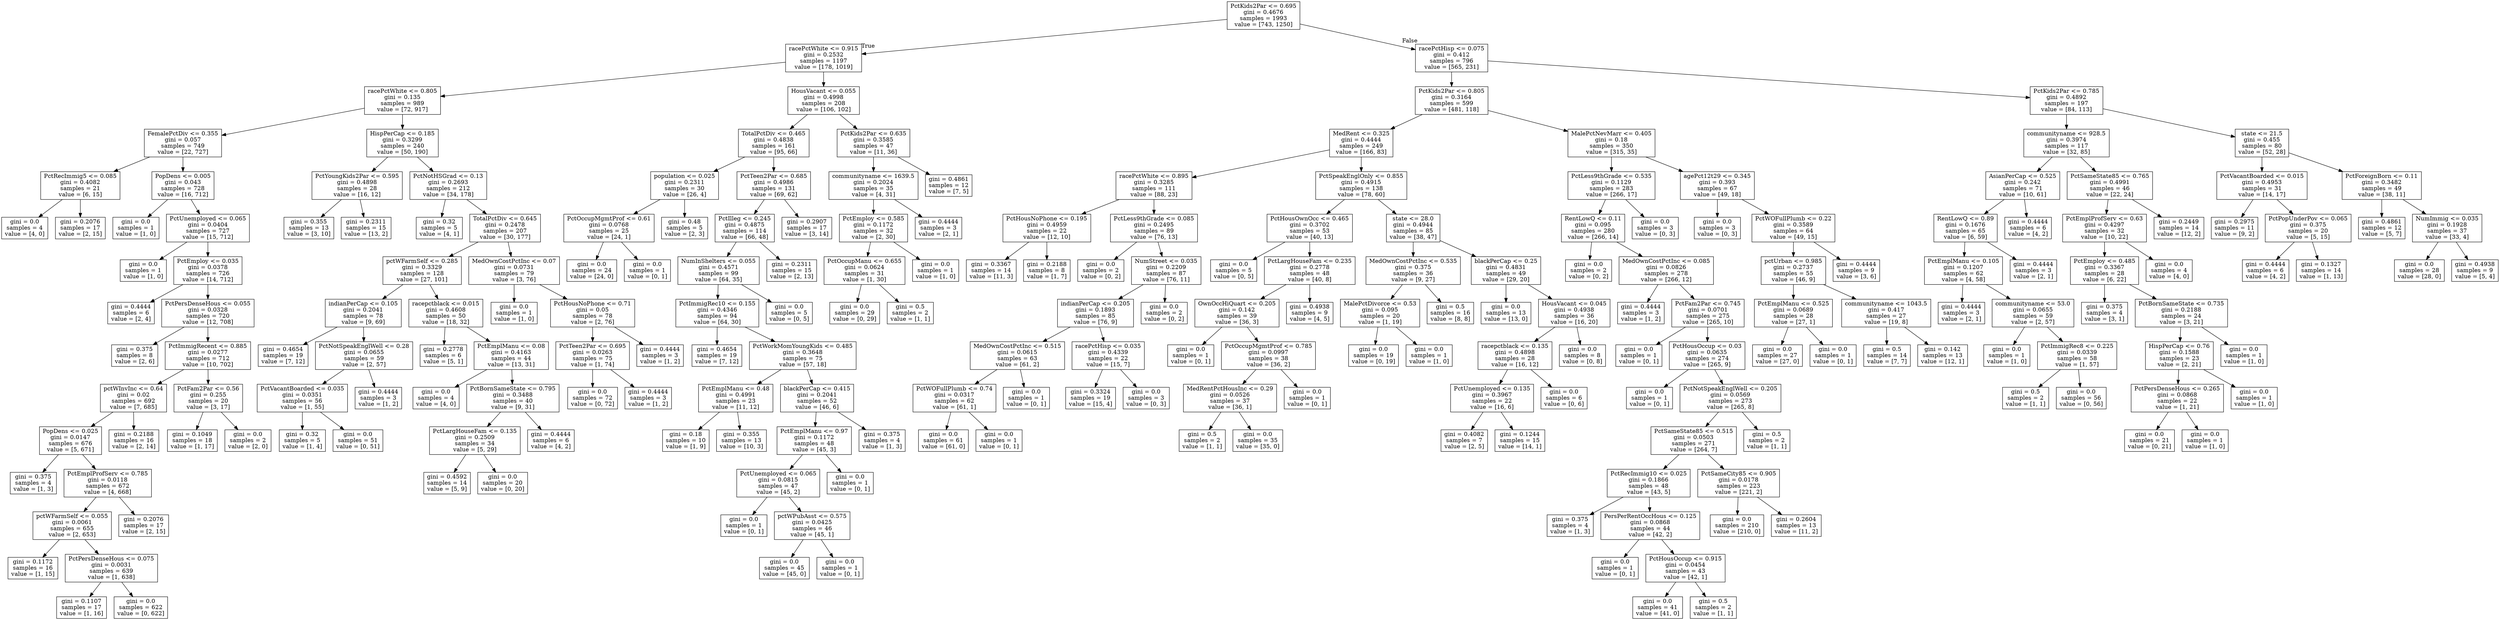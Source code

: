 digraph Tree {
node [shape=box] ;
0 [label="PctKids2Par <= 0.695\ngini = 0.4676\nsamples = 1993\nvalue = [743, 1250]"] ;
1 [label="racePctWhite <= 0.915\ngini = 0.2532\nsamples = 1197\nvalue = [178, 1019]"] ;
0 -> 1 [labeldistance=2.5, labelangle=45, headlabel="True"] ;
2 [label="racePctWhite <= 0.805\ngini = 0.135\nsamples = 989\nvalue = [72, 917]"] ;
1 -> 2 ;
3 [label="FemalePctDiv <= 0.355\ngini = 0.057\nsamples = 749\nvalue = [22, 727]"] ;
2 -> 3 ;
4 [label="PctRecImmig5 <= 0.085\ngini = 0.4082\nsamples = 21\nvalue = [6, 15]"] ;
3 -> 4 ;
5 [label="gini = 0.0\nsamples = 4\nvalue = [4, 0]"] ;
4 -> 5 ;
6 [label="gini = 0.2076\nsamples = 17\nvalue = [2, 15]"] ;
4 -> 6 ;
7 [label="PopDens <= 0.005\ngini = 0.043\nsamples = 728\nvalue = [16, 712]"] ;
3 -> 7 ;
8 [label="gini = 0.0\nsamples = 1\nvalue = [1, 0]"] ;
7 -> 8 ;
9 [label="PctUnemployed <= 0.065\ngini = 0.0404\nsamples = 727\nvalue = [15, 712]"] ;
7 -> 9 ;
10 [label="gini = 0.0\nsamples = 1\nvalue = [1, 0]"] ;
9 -> 10 ;
11 [label="PctEmploy <= 0.035\ngini = 0.0378\nsamples = 726\nvalue = [14, 712]"] ;
9 -> 11 ;
12 [label="gini = 0.4444\nsamples = 6\nvalue = [2, 4]"] ;
11 -> 12 ;
13 [label="PctPersDenseHous <= 0.055\ngini = 0.0328\nsamples = 720\nvalue = [12, 708]"] ;
11 -> 13 ;
14 [label="gini = 0.375\nsamples = 8\nvalue = [2, 6]"] ;
13 -> 14 ;
15 [label="PctImmigRecent <= 0.885\ngini = 0.0277\nsamples = 712\nvalue = [10, 702]"] ;
13 -> 15 ;
16 [label="pctWInvInc <= 0.64\ngini = 0.02\nsamples = 692\nvalue = [7, 685]"] ;
15 -> 16 ;
17 [label="PopDens <= 0.025\ngini = 0.0147\nsamples = 676\nvalue = [5, 671]"] ;
16 -> 17 ;
18 [label="gini = 0.375\nsamples = 4\nvalue = [1, 3]"] ;
17 -> 18 ;
19 [label="PctEmplProfServ <= 0.785\ngini = 0.0118\nsamples = 672\nvalue = [4, 668]"] ;
17 -> 19 ;
20 [label="pctWFarmSelf <= 0.055\ngini = 0.0061\nsamples = 655\nvalue = [2, 653]"] ;
19 -> 20 ;
21 [label="gini = 0.1172\nsamples = 16\nvalue = [1, 15]"] ;
20 -> 21 ;
22 [label="PctPersDenseHous <= 0.075\ngini = 0.0031\nsamples = 639\nvalue = [1, 638]"] ;
20 -> 22 ;
23 [label="gini = 0.1107\nsamples = 17\nvalue = [1, 16]"] ;
22 -> 23 ;
24 [label="gini = 0.0\nsamples = 622\nvalue = [0, 622]"] ;
22 -> 24 ;
25 [label="gini = 0.2076\nsamples = 17\nvalue = [2, 15]"] ;
19 -> 25 ;
26 [label="gini = 0.2188\nsamples = 16\nvalue = [2, 14]"] ;
16 -> 26 ;
27 [label="PctFam2Par <= 0.56\ngini = 0.255\nsamples = 20\nvalue = [3, 17]"] ;
15 -> 27 ;
28 [label="gini = 0.1049\nsamples = 18\nvalue = [1, 17]"] ;
27 -> 28 ;
29 [label="gini = 0.0\nsamples = 2\nvalue = [2, 0]"] ;
27 -> 29 ;
30 [label="HispPerCap <= 0.185\ngini = 0.3299\nsamples = 240\nvalue = [50, 190]"] ;
2 -> 30 ;
31 [label="PctYoungKids2Par <= 0.595\ngini = 0.4898\nsamples = 28\nvalue = [16, 12]"] ;
30 -> 31 ;
32 [label="gini = 0.355\nsamples = 13\nvalue = [3, 10]"] ;
31 -> 32 ;
33 [label="gini = 0.2311\nsamples = 15\nvalue = [13, 2]"] ;
31 -> 33 ;
34 [label="PctNotHSGrad <= 0.13\ngini = 0.2693\nsamples = 212\nvalue = [34, 178]"] ;
30 -> 34 ;
35 [label="gini = 0.32\nsamples = 5\nvalue = [4, 1]"] ;
34 -> 35 ;
36 [label="TotalPctDiv <= 0.645\ngini = 0.2478\nsamples = 207\nvalue = [30, 177]"] ;
34 -> 36 ;
37 [label="pctWFarmSelf <= 0.285\ngini = 0.3329\nsamples = 128\nvalue = [27, 101]"] ;
36 -> 37 ;
38 [label="indianPerCap <= 0.105\ngini = 0.2041\nsamples = 78\nvalue = [9, 69]"] ;
37 -> 38 ;
39 [label="gini = 0.4654\nsamples = 19\nvalue = [7, 12]"] ;
38 -> 39 ;
40 [label="PctNotSpeakEnglWell <= 0.28\ngini = 0.0655\nsamples = 59\nvalue = [2, 57]"] ;
38 -> 40 ;
41 [label="PctVacantBoarded <= 0.035\ngini = 0.0351\nsamples = 56\nvalue = [1, 55]"] ;
40 -> 41 ;
42 [label="gini = 0.32\nsamples = 5\nvalue = [1, 4]"] ;
41 -> 42 ;
43 [label="gini = 0.0\nsamples = 51\nvalue = [0, 51]"] ;
41 -> 43 ;
44 [label="gini = 0.4444\nsamples = 3\nvalue = [1, 2]"] ;
40 -> 44 ;
45 [label="racepctblack <= 0.015\ngini = 0.4608\nsamples = 50\nvalue = [18, 32]"] ;
37 -> 45 ;
46 [label="gini = 0.2778\nsamples = 6\nvalue = [5, 1]"] ;
45 -> 46 ;
47 [label="PctEmplManu <= 0.08\ngini = 0.4163\nsamples = 44\nvalue = [13, 31]"] ;
45 -> 47 ;
48 [label="gini = 0.0\nsamples = 4\nvalue = [4, 0]"] ;
47 -> 48 ;
49 [label="PctBornSameState <= 0.795\ngini = 0.3488\nsamples = 40\nvalue = [9, 31]"] ;
47 -> 49 ;
50 [label="PctLargHouseFam <= 0.135\ngini = 0.2509\nsamples = 34\nvalue = [5, 29]"] ;
49 -> 50 ;
51 [label="gini = 0.4592\nsamples = 14\nvalue = [5, 9]"] ;
50 -> 51 ;
52 [label="gini = 0.0\nsamples = 20\nvalue = [0, 20]"] ;
50 -> 52 ;
53 [label="gini = 0.4444\nsamples = 6\nvalue = [4, 2]"] ;
49 -> 53 ;
54 [label="MedOwnCostPctInc <= 0.07\ngini = 0.0731\nsamples = 79\nvalue = [3, 76]"] ;
36 -> 54 ;
55 [label="gini = 0.0\nsamples = 1\nvalue = [1, 0]"] ;
54 -> 55 ;
56 [label="PctHousNoPhone <= 0.71\ngini = 0.05\nsamples = 78\nvalue = [2, 76]"] ;
54 -> 56 ;
57 [label="PctTeen2Par <= 0.695\ngini = 0.0263\nsamples = 75\nvalue = [1, 74]"] ;
56 -> 57 ;
58 [label="gini = 0.0\nsamples = 72\nvalue = [0, 72]"] ;
57 -> 58 ;
59 [label="gini = 0.4444\nsamples = 3\nvalue = [1, 2]"] ;
57 -> 59 ;
60 [label="gini = 0.4444\nsamples = 3\nvalue = [1, 2]"] ;
56 -> 60 ;
61 [label="HousVacant <= 0.055\ngini = 0.4998\nsamples = 208\nvalue = [106, 102]"] ;
1 -> 61 ;
62 [label="TotalPctDiv <= 0.465\ngini = 0.4838\nsamples = 161\nvalue = [95, 66]"] ;
61 -> 62 ;
63 [label="population <= 0.025\ngini = 0.2311\nsamples = 30\nvalue = [26, 4]"] ;
62 -> 63 ;
64 [label="PctOccupMgmtProf <= 0.61\ngini = 0.0768\nsamples = 25\nvalue = [24, 1]"] ;
63 -> 64 ;
65 [label="gini = 0.0\nsamples = 24\nvalue = [24, 0]"] ;
64 -> 65 ;
66 [label="gini = 0.0\nsamples = 1\nvalue = [0, 1]"] ;
64 -> 66 ;
67 [label="gini = 0.48\nsamples = 5\nvalue = [2, 3]"] ;
63 -> 67 ;
68 [label="PctTeen2Par <= 0.685\ngini = 0.4986\nsamples = 131\nvalue = [69, 62]"] ;
62 -> 68 ;
69 [label="PctIlleg <= 0.245\ngini = 0.4875\nsamples = 114\nvalue = [66, 48]"] ;
68 -> 69 ;
70 [label="NumInShelters <= 0.055\ngini = 0.4571\nsamples = 99\nvalue = [64, 35]"] ;
69 -> 70 ;
71 [label="PctImmigRec10 <= 0.155\ngini = 0.4346\nsamples = 94\nvalue = [64, 30]"] ;
70 -> 71 ;
72 [label="gini = 0.4654\nsamples = 19\nvalue = [7, 12]"] ;
71 -> 72 ;
73 [label="PctWorkMomYoungKids <= 0.485\ngini = 0.3648\nsamples = 75\nvalue = [57, 18]"] ;
71 -> 73 ;
74 [label="PctEmplManu <= 0.48\ngini = 0.4991\nsamples = 23\nvalue = [11, 12]"] ;
73 -> 74 ;
75 [label="gini = 0.18\nsamples = 10\nvalue = [1, 9]"] ;
74 -> 75 ;
76 [label="gini = 0.355\nsamples = 13\nvalue = [10, 3]"] ;
74 -> 76 ;
77 [label="blackPerCap <= 0.415\ngini = 0.2041\nsamples = 52\nvalue = [46, 6]"] ;
73 -> 77 ;
78 [label="PctEmplManu <= 0.97\ngini = 0.1172\nsamples = 48\nvalue = [45, 3]"] ;
77 -> 78 ;
79 [label="PctUnemployed <= 0.065\ngini = 0.0815\nsamples = 47\nvalue = [45, 2]"] ;
78 -> 79 ;
80 [label="gini = 0.0\nsamples = 1\nvalue = [0, 1]"] ;
79 -> 80 ;
81 [label="pctWPubAsst <= 0.575\ngini = 0.0425\nsamples = 46\nvalue = [45, 1]"] ;
79 -> 81 ;
82 [label="gini = 0.0\nsamples = 45\nvalue = [45, 0]"] ;
81 -> 82 ;
83 [label="gini = 0.0\nsamples = 1\nvalue = [0, 1]"] ;
81 -> 83 ;
84 [label="gini = 0.0\nsamples = 1\nvalue = [0, 1]"] ;
78 -> 84 ;
85 [label="gini = 0.375\nsamples = 4\nvalue = [1, 3]"] ;
77 -> 85 ;
86 [label="gini = 0.0\nsamples = 5\nvalue = [0, 5]"] ;
70 -> 86 ;
87 [label="gini = 0.2311\nsamples = 15\nvalue = [2, 13]"] ;
69 -> 87 ;
88 [label="gini = 0.2907\nsamples = 17\nvalue = [3, 14]"] ;
68 -> 88 ;
89 [label="PctKids2Par <= 0.635\ngini = 0.3585\nsamples = 47\nvalue = [11, 36]"] ;
61 -> 89 ;
90 [label="communityname <= 1639.5\ngini = 0.2024\nsamples = 35\nvalue = [4, 31]"] ;
89 -> 90 ;
91 [label="PctEmploy <= 0.585\ngini = 0.1172\nsamples = 32\nvalue = [2, 30]"] ;
90 -> 91 ;
92 [label="PctOccupManu <= 0.655\ngini = 0.0624\nsamples = 31\nvalue = [1, 30]"] ;
91 -> 92 ;
93 [label="gini = 0.0\nsamples = 29\nvalue = [0, 29]"] ;
92 -> 93 ;
94 [label="gini = 0.5\nsamples = 2\nvalue = [1, 1]"] ;
92 -> 94 ;
95 [label="gini = 0.0\nsamples = 1\nvalue = [1, 0]"] ;
91 -> 95 ;
96 [label="gini = 0.4444\nsamples = 3\nvalue = [2, 1]"] ;
90 -> 96 ;
97 [label="gini = 0.4861\nsamples = 12\nvalue = [7, 5]"] ;
89 -> 97 ;
98 [label="racePctHisp <= 0.075\ngini = 0.412\nsamples = 796\nvalue = [565, 231]"] ;
0 -> 98 [labeldistance=2.5, labelangle=-45, headlabel="False"] ;
99 [label="PctKids2Par <= 0.805\ngini = 0.3164\nsamples = 599\nvalue = [481, 118]"] ;
98 -> 99 ;
100 [label="MedRent <= 0.325\ngini = 0.4444\nsamples = 249\nvalue = [166, 83]"] ;
99 -> 100 ;
101 [label="racePctWhite <= 0.895\ngini = 0.3285\nsamples = 111\nvalue = [88, 23]"] ;
100 -> 101 ;
102 [label="PctHousNoPhone <= 0.195\ngini = 0.4959\nsamples = 22\nvalue = [12, 10]"] ;
101 -> 102 ;
103 [label="gini = 0.3367\nsamples = 14\nvalue = [11, 3]"] ;
102 -> 103 ;
104 [label="gini = 0.2188\nsamples = 8\nvalue = [1, 7]"] ;
102 -> 104 ;
105 [label="PctLess9thGrade <= 0.085\ngini = 0.2495\nsamples = 89\nvalue = [76, 13]"] ;
101 -> 105 ;
106 [label="gini = 0.0\nsamples = 2\nvalue = [0, 2]"] ;
105 -> 106 ;
107 [label="NumStreet <= 0.035\ngini = 0.2209\nsamples = 87\nvalue = [76, 11]"] ;
105 -> 107 ;
108 [label="indianPerCap <= 0.205\ngini = 0.1893\nsamples = 85\nvalue = [76, 9]"] ;
107 -> 108 ;
109 [label="MedOwnCostPctInc <= 0.515\ngini = 0.0615\nsamples = 63\nvalue = [61, 2]"] ;
108 -> 109 ;
110 [label="PctWOFullPlumb <= 0.74\ngini = 0.0317\nsamples = 62\nvalue = [61, 1]"] ;
109 -> 110 ;
111 [label="gini = 0.0\nsamples = 61\nvalue = [61, 0]"] ;
110 -> 111 ;
112 [label="gini = 0.0\nsamples = 1\nvalue = [0, 1]"] ;
110 -> 112 ;
113 [label="gini = 0.0\nsamples = 1\nvalue = [0, 1]"] ;
109 -> 113 ;
114 [label="racePctHisp <= 0.035\ngini = 0.4339\nsamples = 22\nvalue = [15, 7]"] ;
108 -> 114 ;
115 [label="gini = 0.3324\nsamples = 19\nvalue = [15, 4]"] ;
114 -> 115 ;
116 [label="gini = 0.0\nsamples = 3\nvalue = [0, 3]"] ;
114 -> 116 ;
117 [label="gini = 0.0\nsamples = 2\nvalue = [0, 2]"] ;
107 -> 117 ;
118 [label="PctSpeakEnglOnly <= 0.855\ngini = 0.4915\nsamples = 138\nvalue = [78, 60]"] ;
100 -> 118 ;
119 [label="PctHousOwnOcc <= 0.465\ngini = 0.3702\nsamples = 53\nvalue = [40, 13]"] ;
118 -> 119 ;
120 [label="gini = 0.0\nsamples = 5\nvalue = [0, 5]"] ;
119 -> 120 ;
121 [label="PctLargHouseFam <= 0.235\ngini = 0.2778\nsamples = 48\nvalue = [40, 8]"] ;
119 -> 121 ;
122 [label="OwnOccHiQuart <= 0.205\ngini = 0.142\nsamples = 39\nvalue = [36, 3]"] ;
121 -> 122 ;
123 [label="gini = 0.0\nsamples = 1\nvalue = [0, 1]"] ;
122 -> 123 ;
124 [label="PctOccupMgmtProf <= 0.785\ngini = 0.0997\nsamples = 38\nvalue = [36, 2]"] ;
122 -> 124 ;
125 [label="MedRentPctHousInc <= 0.29\ngini = 0.0526\nsamples = 37\nvalue = [36, 1]"] ;
124 -> 125 ;
126 [label="gini = 0.5\nsamples = 2\nvalue = [1, 1]"] ;
125 -> 126 ;
127 [label="gini = 0.0\nsamples = 35\nvalue = [35, 0]"] ;
125 -> 127 ;
128 [label="gini = 0.0\nsamples = 1\nvalue = [0, 1]"] ;
124 -> 128 ;
129 [label="gini = 0.4938\nsamples = 9\nvalue = [4, 5]"] ;
121 -> 129 ;
130 [label="state <= 28.0\ngini = 0.4944\nsamples = 85\nvalue = [38, 47]"] ;
118 -> 130 ;
131 [label="MedOwnCostPctInc <= 0.535\ngini = 0.375\nsamples = 36\nvalue = [9, 27]"] ;
130 -> 131 ;
132 [label="MalePctDivorce <= 0.53\ngini = 0.095\nsamples = 20\nvalue = [1, 19]"] ;
131 -> 132 ;
133 [label="gini = 0.0\nsamples = 19\nvalue = [0, 19]"] ;
132 -> 133 ;
134 [label="gini = 0.0\nsamples = 1\nvalue = [1, 0]"] ;
132 -> 134 ;
135 [label="gini = 0.5\nsamples = 16\nvalue = [8, 8]"] ;
131 -> 135 ;
136 [label="blackPerCap <= 0.25\ngini = 0.4831\nsamples = 49\nvalue = [29, 20]"] ;
130 -> 136 ;
137 [label="gini = 0.0\nsamples = 13\nvalue = [13, 0]"] ;
136 -> 137 ;
138 [label="HousVacant <= 0.045\ngini = 0.4938\nsamples = 36\nvalue = [16, 20]"] ;
136 -> 138 ;
139 [label="racepctblack <= 0.135\ngini = 0.4898\nsamples = 28\nvalue = [16, 12]"] ;
138 -> 139 ;
140 [label="PctUnemployed <= 0.135\ngini = 0.3967\nsamples = 22\nvalue = [16, 6]"] ;
139 -> 140 ;
141 [label="gini = 0.4082\nsamples = 7\nvalue = [2, 5]"] ;
140 -> 141 ;
142 [label="gini = 0.1244\nsamples = 15\nvalue = [14, 1]"] ;
140 -> 142 ;
143 [label="gini = 0.0\nsamples = 6\nvalue = [0, 6]"] ;
139 -> 143 ;
144 [label="gini = 0.0\nsamples = 8\nvalue = [0, 8]"] ;
138 -> 144 ;
145 [label="MalePctNevMarr <= 0.405\ngini = 0.18\nsamples = 350\nvalue = [315, 35]"] ;
99 -> 145 ;
146 [label="PctLess9thGrade <= 0.535\ngini = 0.1129\nsamples = 283\nvalue = [266, 17]"] ;
145 -> 146 ;
147 [label="RentLowQ <= 0.11\ngini = 0.095\nsamples = 280\nvalue = [266, 14]"] ;
146 -> 147 ;
148 [label="gini = 0.0\nsamples = 2\nvalue = [0, 2]"] ;
147 -> 148 ;
149 [label="MedOwnCostPctInc <= 0.085\ngini = 0.0826\nsamples = 278\nvalue = [266, 12]"] ;
147 -> 149 ;
150 [label="gini = 0.4444\nsamples = 3\nvalue = [1, 2]"] ;
149 -> 150 ;
151 [label="PctFam2Par <= 0.745\ngini = 0.0701\nsamples = 275\nvalue = [265, 10]"] ;
149 -> 151 ;
152 [label="gini = 0.0\nsamples = 1\nvalue = [0, 1]"] ;
151 -> 152 ;
153 [label="PctHousOccup <= 0.03\ngini = 0.0635\nsamples = 274\nvalue = [265, 9]"] ;
151 -> 153 ;
154 [label="gini = 0.0\nsamples = 1\nvalue = [0, 1]"] ;
153 -> 154 ;
155 [label="PctNotSpeakEnglWell <= 0.205\ngini = 0.0569\nsamples = 273\nvalue = [265, 8]"] ;
153 -> 155 ;
156 [label="PctSameState85 <= 0.515\ngini = 0.0503\nsamples = 271\nvalue = [264, 7]"] ;
155 -> 156 ;
157 [label="PctRecImmig10 <= 0.025\ngini = 0.1866\nsamples = 48\nvalue = [43, 5]"] ;
156 -> 157 ;
158 [label="gini = 0.375\nsamples = 4\nvalue = [1, 3]"] ;
157 -> 158 ;
159 [label="PersPerRentOccHous <= 0.125\ngini = 0.0868\nsamples = 44\nvalue = [42, 2]"] ;
157 -> 159 ;
160 [label="gini = 0.0\nsamples = 1\nvalue = [0, 1]"] ;
159 -> 160 ;
161 [label="PctHousOccup <= 0.915\ngini = 0.0454\nsamples = 43\nvalue = [42, 1]"] ;
159 -> 161 ;
162 [label="gini = 0.0\nsamples = 41\nvalue = [41, 0]"] ;
161 -> 162 ;
163 [label="gini = 0.5\nsamples = 2\nvalue = [1, 1]"] ;
161 -> 163 ;
164 [label="PctSameCity85 <= 0.905\ngini = 0.0178\nsamples = 223\nvalue = [221, 2]"] ;
156 -> 164 ;
165 [label="gini = 0.0\nsamples = 210\nvalue = [210, 0]"] ;
164 -> 165 ;
166 [label="gini = 0.2604\nsamples = 13\nvalue = [11, 2]"] ;
164 -> 166 ;
167 [label="gini = 0.5\nsamples = 2\nvalue = [1, 1]"] ;
155 -> 167 ;
168 [label="gini = 0.0\nsamples = 3\nvalue = [0, 3]"] ;
146 -> 168 ;
169 [label="agePct12t29 <= 0.345\ngini = 0.393\nsamples = 67\nvalue = [49, 18]"] ;
145 -> 169 ;
170 [label="gini = 0.0\nsamples = 3\nvalue = [0, 3]"] ;
169 -> 170 ;
171 [label="PctWOFullPlumb <= 0.22\ngini = 0.3589\nsamples = 64\nvalue = [49, 15]"] ;
169 -> 171 ;
172 [label="pctUrban <= 0.985\ngini = 0.2737\nsamples = 55\nvalue = [46, 9]"] ;
171 -> 172 ;
173 [label="PctEmplManu <= 0.525\ngini = 0.0689\nsamples = 28\nvalue = [27, 1]"] ;
172 -> 173 ;
174 [label="gini = 0.0\nsamples = 27\nvalue = [27, 0]"] ;
173 -> 174 ;
175 [label="gini = 0.0\nsamples = 1\nvalue = [0, 1]"] ;
173 -> 175 ;
176 [label="communityname <= 1043.5\ngini = 0.417\nsamples = 27\nvalue = [19, 8]"] ;
172 -> 176 ;
177 [label="gini = 0.5\nsamples = 14\nvalue = [7, 7]"] ;
176 -> 177 ;
178 [label="gini = 0.142\nsamples = 13\nvalue = [12, 1]"] ;
176 -> 178 ;
179 [label="gini = 0.4444\nsamples = 9\nvalue = [3, 6]"] ;
171 -> 179 ;
180 [label="PctKids2Par <= 0.785\ngini = 0.4892\nsamples = 197\nvalue = [84, 113]"] ;
98 -> 180 ;
181 [label="communityname <= 928.5\ngini = 0.3974\nsamples = 117\nvalue = [32, 85]"] ;
180 -> 181 ;
182 [label="AsianPerCap <= 0.525\ngini = 0.242\nsamples = 71\nvalue = [10, 61]"] ;
181 -> 182 ;
183 [label="RentLowQ <= 0.89\ngini = 0.1676\nsamples = 65\nvalue = [6, 59]"] ;
182 -> 183 ;
184 [label="PctEmplManu <= 0.105\ngini = 0.1207\nsamples = 62\nvalue = [4, 58]"] ;
183 -> 184 ;
185 [label="gini = 0.4444\nsamples = 3\nvalue = [2, 1]"] ;
184 -> 185 ;
186 [label="communityname <= 53.0\ngini = 0.0655\nsamples = 59\nvalue = [2, 57]"] ;
184 -> 186 ;
187 [label="gini = 0.0\nsamples = 1\nvalue = [1, 0]"] ;
186 -> 187 ;
188 [label="PctImmigRec8 <= 0.225\ngini = 0.0339\nsamples = 58\nvalue = [1, 57]"] ;
186 -> 188 ;
189 [label="gini = 0.5\nsamples = 2\nvalue = [1, 1]"] ;
188 -> 189 ;
190 [label="gini = 0.0\nsamples = 56\nvalue = [0, 56]"] ;
188 -> 190 ;
191 [label="gini = 0.4444\nsamples = 3\nvalue = [2, 1]"] ;
183 -> 191 ;
192 [label="gini = 0.4444\nsamples = 6\nvalue = [4, 2]"] ;
182 -> 192 ;
193 [label="PctSameState85 <= 0.765\ngini = 0.4991\nsamples = 46\nvalue = [22, 24]"] ;
181 -> 193 ;
194 [label="PctEmplProfServ <= 0.63\ngini = 0.4297\nsamples = 32\nvalue = [10, 22]"] ;
193 -> 194 ;
195 [label="PctEmploy <= 0.485\ngini = 0.3367\nsamples = 28\nvalue = [6, 22]"] ;
194 -> 195 ;
196 [label="gini = 0.375\nsamples = 4\nvalue = [3, 1]"] ;
195 -> 196 ;
197 [label="PctBornSameState <= 0.735\ngini = 0.2188\nsamples = 24\nvalue = [3, 21]"] ;
195 -> 197 ;
198 [label="HispPerCap <= 0.76\ngini = 0.1588\nsamples = 23\nvalue = [2, 21]"] ;
197 -> 198 ;
199 [label="PctPersDenseHous <= 0.265\ngini = 0.0868\nsamples = 22\nvalue = [1, 21]"] ;
198 -> 199 ;
200 [label="gini = 0.0\nsamples = 21\nvalue = [0, 21]"] ;
199 -> 200 ;
201 [label="gini = 0.0\nsamples = 1\nvalue = [1, 0]"] ;
199 -> 201 ;
202 [label="gini = 0.0\nsamples = 1\nvalue = [1, 0]"] ;
198 -> 202 ;
203 [label="gini = 0.0\nsamples = 1\nvalue = [1, 0]"] ;
197 -> 203 ;
204 [label="gini = 0.0\nsamples = 4\nvalue = [4, 0]"] ;
194 -> 204 ;
205 [label="gini = 0.2449\nsamples = 14\nvalue = [12, 2]"] ;
193 -> 205 ;
206 [label="state <= 21.5\ngini = 0.455\nsamples = 80\nvalue = [52, 28]"] ;
180 -> 206 ;
207 [label="PctVacantBoarded <= 0.015\ngini = 0.4953\nsamples = 31\nvalue = [14, 17]"] ;
206 -> 207 ;
208 [label="gini = 0.2975\nsamples = 11\nvalue = [9, 2]"] ;
207 -> 208 ;
209 [label="PctPopUnderPov <= 0.065\ngini = 0.375\nsamples = 20\nvalue = [5, 15]"] ;
207 -> 209 ;
210 [label="gini = 0.4444\nsamples = 6\nvalue = [4, 2]"] ;
209 -> 210 ;
211 [label="gini = 0.1327\nsamples = 14\nvalue = [1, 13]"] ;
209 -> 211 ;
212 [label="PctForeignBorn <= 0.11\ngini = 0.3482\nsamples = 49\nvalue = [38, 11]"] ;
206 -> 212 ;
213 [label="gini = 0.4861\nsamples = 12\nvalue = [5, 7]"] ;
212 -> 213 ;
214 [label="NumImmig <= 0.035\ngini = 0.1928\nsamples = 37\nvalue = [33, 4]"] ;
212 -> 214 ;
215 [label="gini = 0.0\nsamples = 28\nvalue = [28, 0]"] ;
214 -> 215 ;
216 [label="gini = 0.4938\nsamples = 9\nvalue = [5, 4]"] ;
214 -> 216 ;
}
